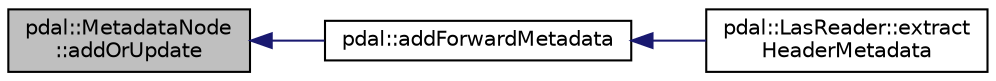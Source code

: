 digraph "pdal::MetadataNode::addOrUpdate"
{
  edge [fontname="Helvetica",fontsize="10",labelfontname="Helvetica",labelfontsize="10"];
  node [fontname="Helvetica",fontsize="10",shape=record];
  rankdir="LR";
  Node1 [label="pdal::MetadataNode\l::addOrUpdate",height=0.2,width=0.4,color="black", fillcolor="grey75", style="filled", fontcolor="black"];
  Node1 -> Node2 [dir="back",color="midnightblue",fontsize="10",style="solid",fontname="Helvetica"];
  Node2 [label="pdal::addForwardMetadata",height=0.2,width=0.4,color="black", fillcolor="white", style="filled",URL="$namespacepdal.html#a11786e6ac4fd15c32dea2febd0c4cb61"];
  Node2 -> Node3 [dir="back",color="midnightblue",fontsize="10",style="solid",fontname="Helvetica"];
  Node3 [label="pdal::LasReader::extract\lHeaderMetadata",height=0.2,width=0.4,color="black", fillcolor="white", style="filled",URL="$classpdal_1_1LasReader.html#ae37da23f5ec384cb4b43be8c9676805a"];
}
